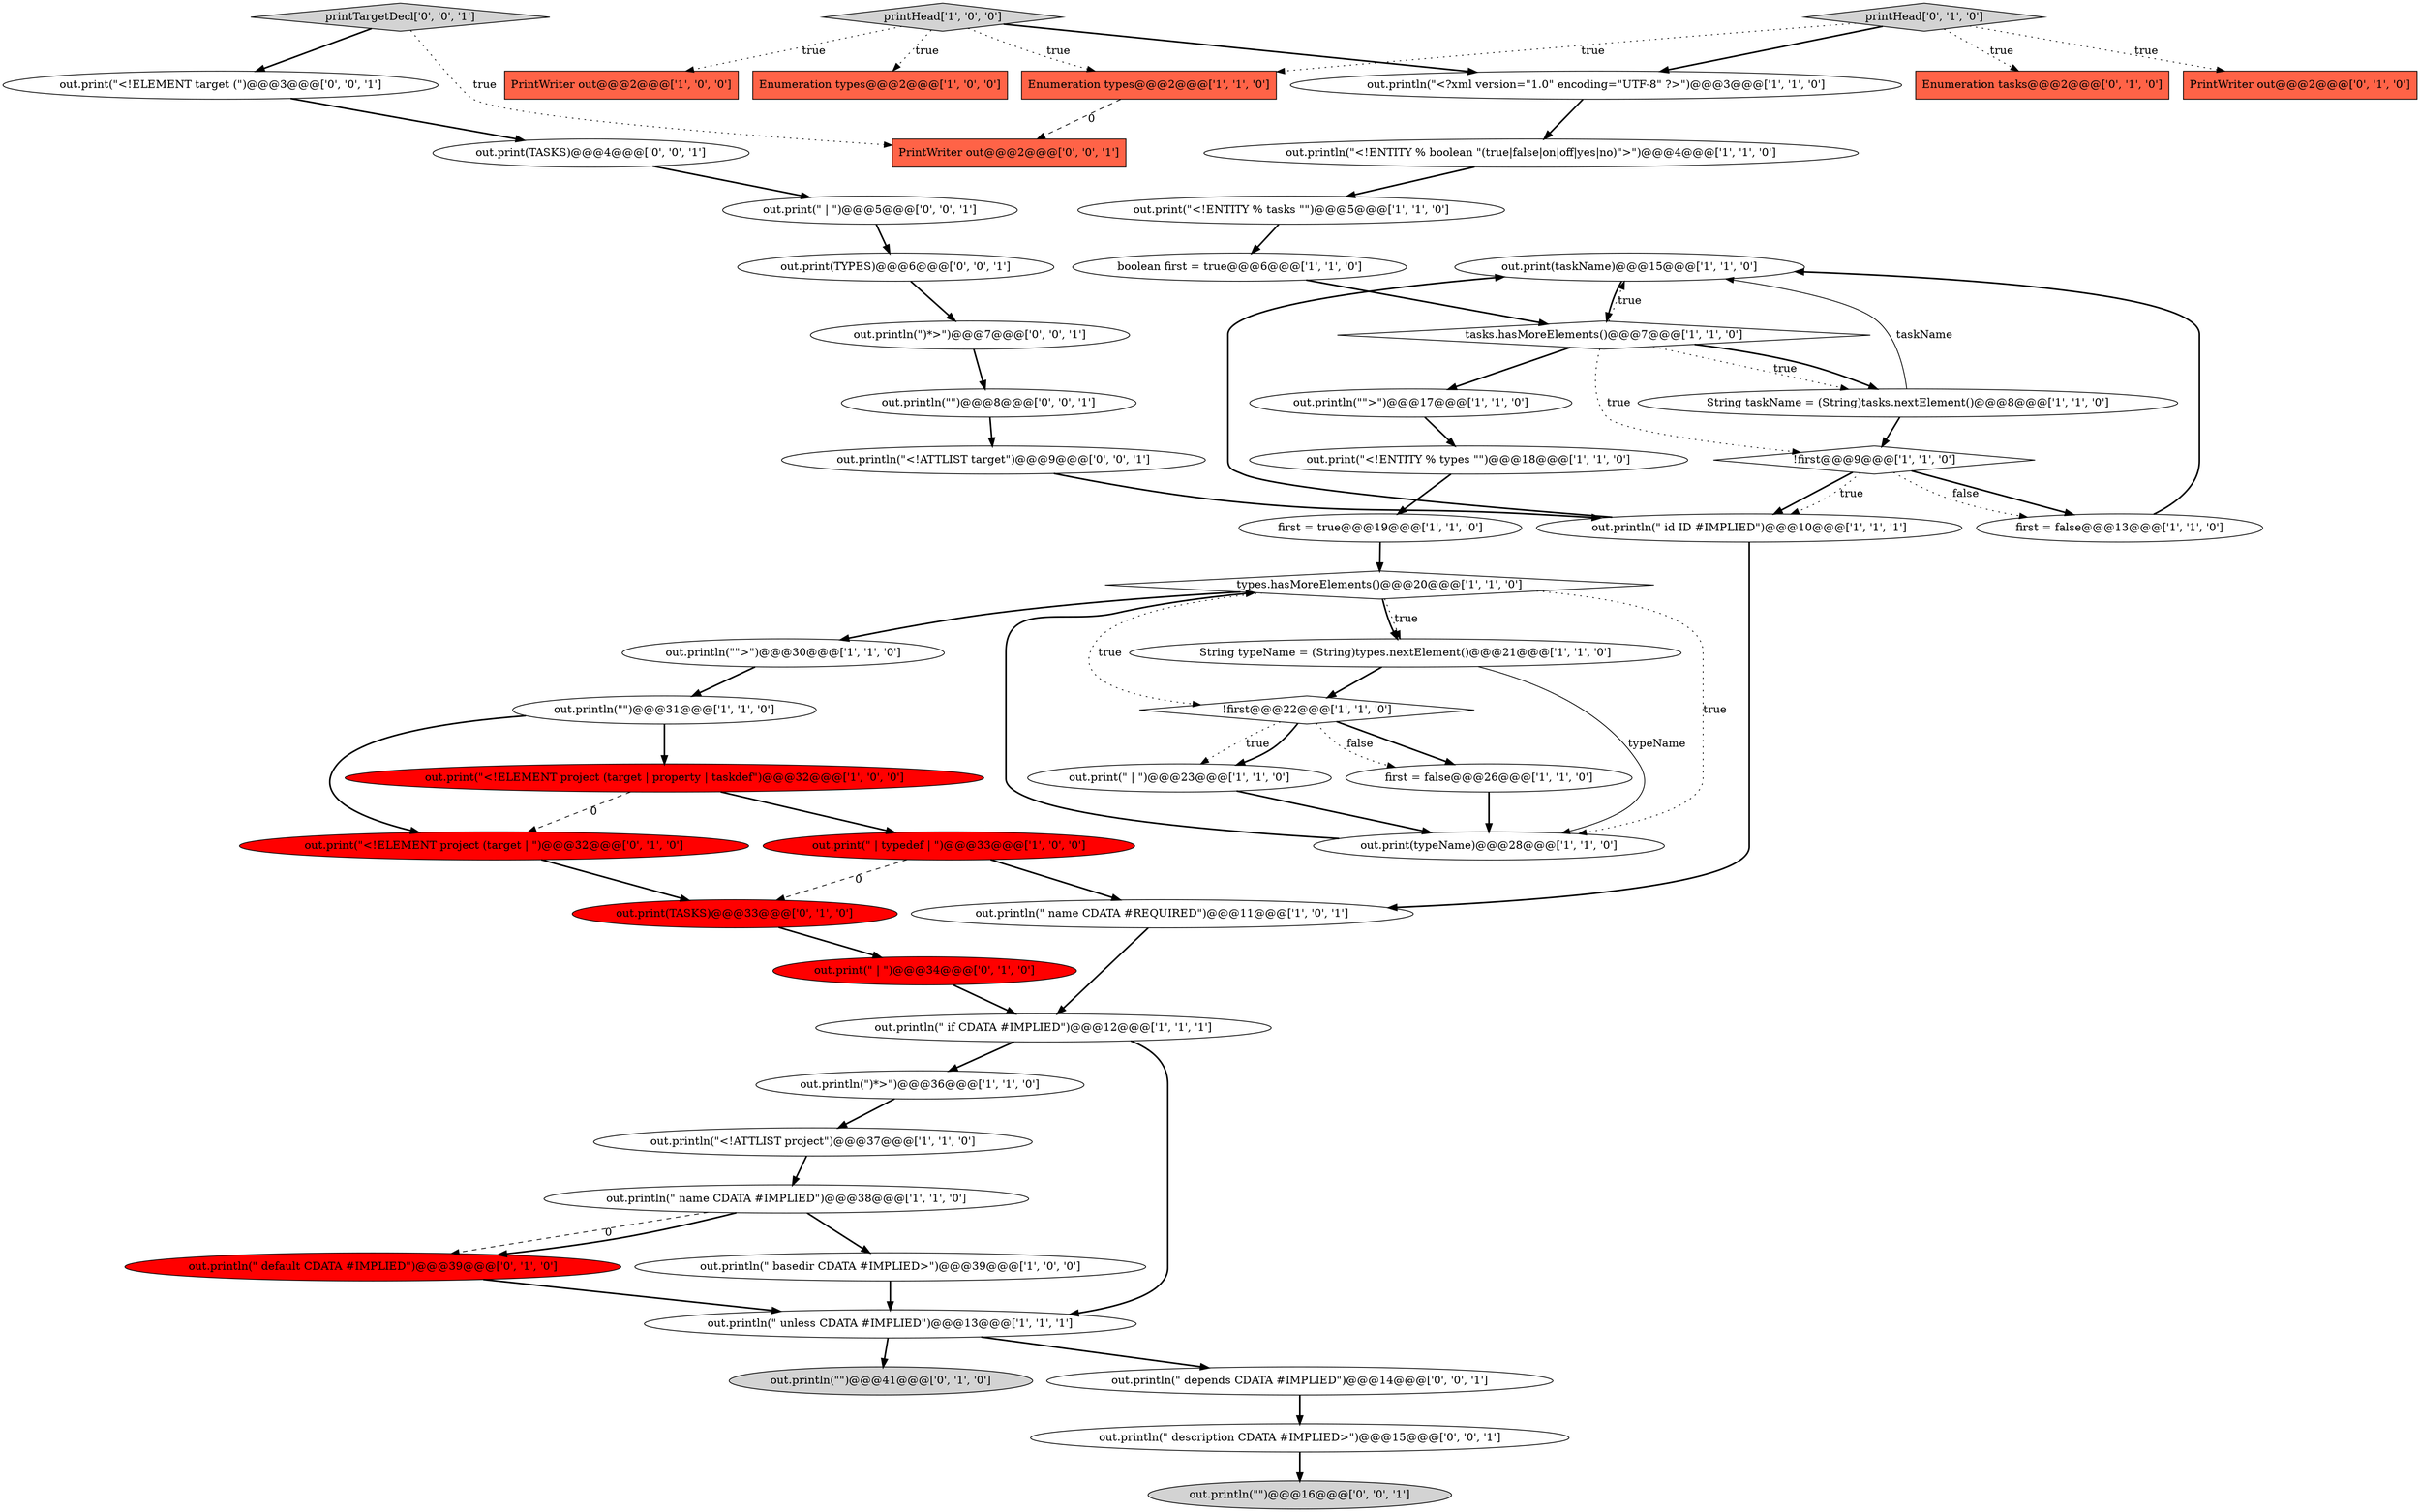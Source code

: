 digraph {
33 [style = filled, label = "out.print(taskName)@@@15@@@['1', '1', '0']", fillcolor = white, shape = ellipse image = "AAA0AAABBB1BBB"];
19 [style = filled, label = "out.println(\" basedir CDATA #IMPLIED>\")@@@39@@@['1', '0', '0']", fillcolor = white, shape = ellipse image = "AAA0AAABBB1BBB"];
35 [style = filled, label = "Enumeration tasks@@@2@@@['0', '1', '0']", fillcolor = tomato, shape = box image = "AAA0AAABBB2BBB"];
1 [style = filled, label = "out.println(\"\")@@@31@@@['1', '1', '0']", fillcolor = white, shape = ellipse image = "AAA0AAABBB1BBB"];
34 [style = filled, label = "PrintWriter out@@@2@@@['0', '1', '0']", fillcolor = tomato, shape = box image = "AAA0AAABBB2BBB"];
3 [style = filled, label = "out.println(\" name CDATA #REQUIRED\")@@@11@@@['1', '0', '1']", fillcolor = white, shape = ellipse image = "AAA0AAABBB1BBB"];
41 [style = filled, label = "out.println(\"\")@@@41@@@['0', '1', '0']", fillcolor = lightgray, shape = ellipse image = "AAA0AAABBB2BBB"];
16 [style = filled, label = "String typeName = (String)types.nextElement()@@@21@@@['1', '1', '0']", fillcolor = white, shape = ellipse image = "AAA0AAABBB1BBB"];
30 [style = filled, label = "first = false@@@26@@@['1', '1', '0']", fillcolor = white, shape = ellipse image = "AAA0AAABBB1BBB"];
6 [style = filled, label = "out.print(\"<!ENTITY % types \"\")@@@18@@@['1', '1', '0']", fillcolor = white, shape = ellipse image = "AAA0AAABBB1BBB"];
22 [style = filled, label = "out.println(\"\">\")@@@17@@@['1', '1', '0']", fillcolor = white, shape = ellipse image = "AAA0AAABBB1BBB"];
29 [style = filled, label = "!first@@@22@@@['1', '1', '0']", fillcolor = white, shape = diamond image = "AAA0AAABBB1BBB"];
49 [style = filled, label = "PrintWriter out@@@2@@@['0', '0', '1']", fillcolor = tomato, shape = box image = "AAA0AAABBB3BBB"];
48 [style = filled, label = "out.println(\")*>\")@@@7@@@['0', '0', '1']", fillcolor = white, shape = ellipse image = "AAA0AAABBB3BBB"];
9 [style = filled, label = "types.hasMoreElements()@@@20@@@['1', '1', '0']", fillcolor = white, shape = diamond image = "AAA0AAABBB1BBB"];
18 [style = filled, label = "out.println(\"<!ATTLIST project\")@@@37@@@['1', '1', '0']", fillcolor = white, shape = ellipse image = "AAA0AAABBB1BBB"];
0 [style = filled, label = "out.println(\"\">\")@@@30@@@['1', '1', '0']", fillcolor = white, shape = ellipse image = "AAA0AAABBB1BBB"];
42 [style = filled, label = "out.print(TASKS)@@@4@@@['0', '0', '1']", fillcolor = white, shape = ellipse image = "AAA0AAABBB3BBB"];
28 [style = filled, label = "out.println(\" id ID #IMPLIED\")@@@10@@@['1', '1', '1']", fillcolor = white, shape = ellipse image = "AAA0AAABBB1BBB"];
43 [style = filled, label = "out.println(\"<!ATTLIST target\")@@@9@@@['0', '0', '1']", fillcolor = white, shape = ellipse image = "AAA0AAABBB3BBB"];
36 [style = filled, label = "out.print(\" | \")@@@34@@@['0', '1', '0']", fillcolor = red, shape = ellipse image = "AAA1AAABBB2BBB"];
15 [style = filled, label = "out.println(\"<?xml version=\"1.0\" encoding=\"UTF-8\" ?>\")@@@3@@@['1', '1', '0']", fillcolor = white, shape = ellipse image = "AAA0AAABBB1BBB"];
13 [style = filled, label = "Enumeration types@@@2@@@['1', '0', '0']", fillcolor = tomato, shape = box image = "AAA0AAABBB1BBB"];
44 [style = filled, label = "out.print(\" | \")@@@5@@@['0', '0', '1']", fillcolor = white, shape = ellipse image = "AAA0AAABBB3BBB"];
20 [style = filled, label = "printHead['1', '0', '0']", fillcolor = lightgray, shape = diamond image = "AAA0AAABBB1BBB"];
24 [style = filled, label = "boolean first = true@@@6@@@['1', '1', '0']", fillcolor = white, shape = ellipse image = "AAA0AAABBB1BBB"];
4 [style = filled, label = "out.print(\"<!ENTITY % tasks \"\")@@@5@@@['1', '1', '0']", fillcolor = white, shape = ellipse image = "AAA0AAABBB1BBB"];
46 [style = filled, label = "out.println(\" depends CDATA #IMPLIED\")@@@14@@@['0', '0', '1']", fillcolor = white, shape = ellipse image = "AAA0AAABBB3BBB"];
39 [style = filled, label = "out.println(\" default CDATA #IMPLIED\")@@@39@@@['0', '1', '0']", fillcolor = red, shape = ellipse image = "AAA1AAABBB2BBB"];
53 [style = filled, label = "printTargetDecl['0', '0', '1']", fillcolor = lightgray, shape = diamond image = "AAA0AAABBB3BBB"];
25 [style = filled, label = "out.println(\")*>\")@@@36@@@['1', '1', '0']", fillcolor = white, shape = ellipse image = "AAA0AAABBB1BBB"];
26 [style = filled, label = "out.print(\"<!ELEMENT project (target | property | taskdef\")@@@32@@@['1', '0', '0']", fillcolor = red, shape = ellipse image = "AAA1AAABBB1BBB"];
51 [style = filled, label = "out.println(\"\")@@@8@@@['0', '0', '1']", fillcolor = white, shape = ellipse image = "AAA0AAABBB3BBB"];
50 [style = filled, label = "out.print(TYPES)@@@6@@@['0', '0', '1']", fillcolor = white, shape = ellipse image = "AAA0AAABBB3BBB"];
31 [style = filled, label = "out.print(typeName)@@@28@@@['1', '1', '0']", fillcolor = white, shape = ellipse image = "AAA0AAABBB1BBB"];
23 [style = filled, label = "Enumeration types@@@2@@@['1', '1', '0']", fillcolor = tomato, shape = box image = "AAA0AAABBB1BBB"];
38 [style = filled, label = "out.print(\"<!ELEMENT project (target | \")@@@32@@@['0', '1', '0']", fillcolor = red, shape = ellipse image = "AAA1AAABBB2BBB"];
52 [style = filled, label = "out.println(\" description CDATA #IMPLIED>\")@@@15@@@['0', '0', '1']", fillcolor = white, shape = ellipse image = "AAA0AAABBB3BBB"];
32 [style = filled, label = "out.println(\" name CDATA #IMPLIED\")@@@38@@@['1', '1', '0']", fillcolor = white, shape = ellipse image = "AAA0AAABBB1BBB"];
21 [style = filled, label = "tasks.hasMoreElements()@@@7@@@['1', '1', '0']", fillcolor = white, shape = diamond image = "AAA0AAABBB1BBB"];
37 [style = filled, label = "printHead['0', '1', '0']", fillcolor = lightgray, shape = diamond image = "AAA0AAABBB2BBB"];
2 [style = filled, label = "first = true@@@19@@@['1', '1', '0']", fillcolor = white, shape = ellipse image = "AAA0AAABBB1BBB"];
12 [style = filled, label = "PrintWriter out@@@2@@@['1', '0', '0']", fillcolor = tomato, shape = box image = "AAA0AAABBB1BBB"];
8 [style = filled, label = "first = false@@@13@@@['1', '1', '0']", fillcolor = white, shape = ellipse image = "AAA0AAABBB1BBB"];
14 [style = filled, label = "out.println(\" if CDATA #IMPLIED\")@@@12@@@['1', '1', '1']", fillcolor = white, shape = ellipse image = "AAA0AAABBB1BBB"];
5 [style = filled, label = "out.println(\"<!ENTITY % boolean \"(true|false|on|off|yes|no)\">\")@@@4@@@['1', '1', '0']", fillcolor = white, shape = ellipse image = "AAA0AAABBB1BBB"];
40 [style = filled, label = "out.print(TASKS)@@@33@@@['0', '1', '0']", fillcolor = red, shape = ellipse image = "AAA1AAABBB2BBB"];
47 [style = filled, label = "out.println(\"\")@@@16@@@['0', '0', '1']", fillcolor = lightgray, shape = ellipse image = "AAA0AAABBB3BBB"];
45 [style = filled, label = "out.print(\"<!ELEMENT target (\")@@@3@@@['0', '0', '1']", fillcolor = white, shape = ellipse image = "AAA0AAABBB3BBB"];
7 [style = filled, label = "out.print(\" | \")@@@23@@@['1', '1', '0']", fillcolor = white, shape = ellipse image = "AAA0AAABBB1BBB"];
11 [style = filled, label = "String taskName = (String)tasks.nextElement()@@@8@@@['1', '1', '0']", fillcolor = white, shape = ellipse image = "AAA0AAABBB1BBB"];
17 [style = filled, label = "!first@@@9@@@['1', '1', '0']", fillcolor = white, shape = diamond image = "AAA0AAABBB1BBB"];
10 [style = filled, label = "out.println(\" unless CDATA #IMPLIED\")@@@13@@@['1', '1', '1']", fillcolor = white, shape = ellipse image = "AAA0AAABBB1BBB"];
27 [style = filled, label = "out.print(\" | typedef | \")@@@33@@@['1', '0', '0']", fillcolor = red, shape = ellipse image = "AAA1AAABBB1BBB"];
17->8 [style = bold, label=""];
8->33 [style = bold, label=""];
9->29 [style = dotted, label="true"];
14->25 [style = bold, label=""];
4->24 [style = bold, label=""];
29->30 [style = dotted, label="false"];
9->0 [style = bold, label=""];
21->11 [style = dotted, label="true"];
26->38 [style = dashed, label="0"];
29->30 [style = bold, label=""];
31->9 [style = bold, label=""];
16->29 [style = bold, label=""];
3->14 [style = bold, label=""];
27->3 [style = bold, label=""];
25->18 [style = bold, label=""];
10->46 [style = bold, label=""];
29->7 [style = dotted, label="true"];
14->10 [style = bold, label=""];
9->31 [style = dotted, label="true"];
19->10 [style = bold, label=""];
44->50 [style = bold, label=""];
37->15 [style = bold, label=""];
21->17 [style = dotted, label="true"];
7->31 [style = bold, label=""];
2->9 [style = bold, label=""];
32->19 [style = bold, label=""];
50->48 [style = bold, label=""];
23->49 [style = dashed, label="0"];
1->26 [style = bold, label=""];
10->41 [style = bold, label=""];
36->14 [style = bold, label=""];
46->52 [style = bold, label=""];
9->16 [style = bold, label=""];
16->31 [style = solid, label="typeName"];
15->5 [style = bold, label=""];
43->28 [style = bold, label=""];
6->2 [style = bold, label=""];
21->33 [style = dotted, label="true"];
17->8 [style = dotted, label="false"];
37->35 [style = dotted, label="true"];
26->27 [style = bold, label=""];
17->28 [style = bold, label=""];
48->51 [style = bold, label=""];
52->47 [style = bold, label=""];
42->44 [style = bold, label=""];
28->33 [style = bold, label=""];
24->21 [style = bold, label=""];
21->11 [style = bold, label=""];
21->22 [style = bold, label=""];
30->31 [style = bold, label=""];
40->36 [style = bold, label=""];
0->1 [style = bold, label=""];
11->33 [style = solid, label="taskName"];
5->4 [style = bold, label=""];
39->10 [style = bold, label=""];
17->28 [style = dotted, label="true"];
20->23 [style = dotted, label="true"];
18->32 [style = bold, label=""];
45->42 [style = bold, label=""];
32->39 [style = dashed, label="0"];
29->7 [style = bold, label=""];
11->17 [style = bold, label=""];
51->43 [style = bold, label=""];
20->13 [style = dotted, label="true"];
32->39 [style = bold, label=""];
20->12 [style = dotted, label="true"];
28->3 [style = bold, label=""];
37->34 [style = dotted, label="true"];
9->16 [style = dotted, label="true"];
37->23 [style = dotted, label="true"];
33->21 [style = bold, label=""];
38->40 [style = bold, label=""];
20->15 [style = bold, label=""];
27->40 [style = dashed, label="0"];
53->45 [style = bold, label=""];
1->38 [style = bold, label=""];
22->6 [style = bold, label=""];
53->49 [style = dotted, label="true"];
}
